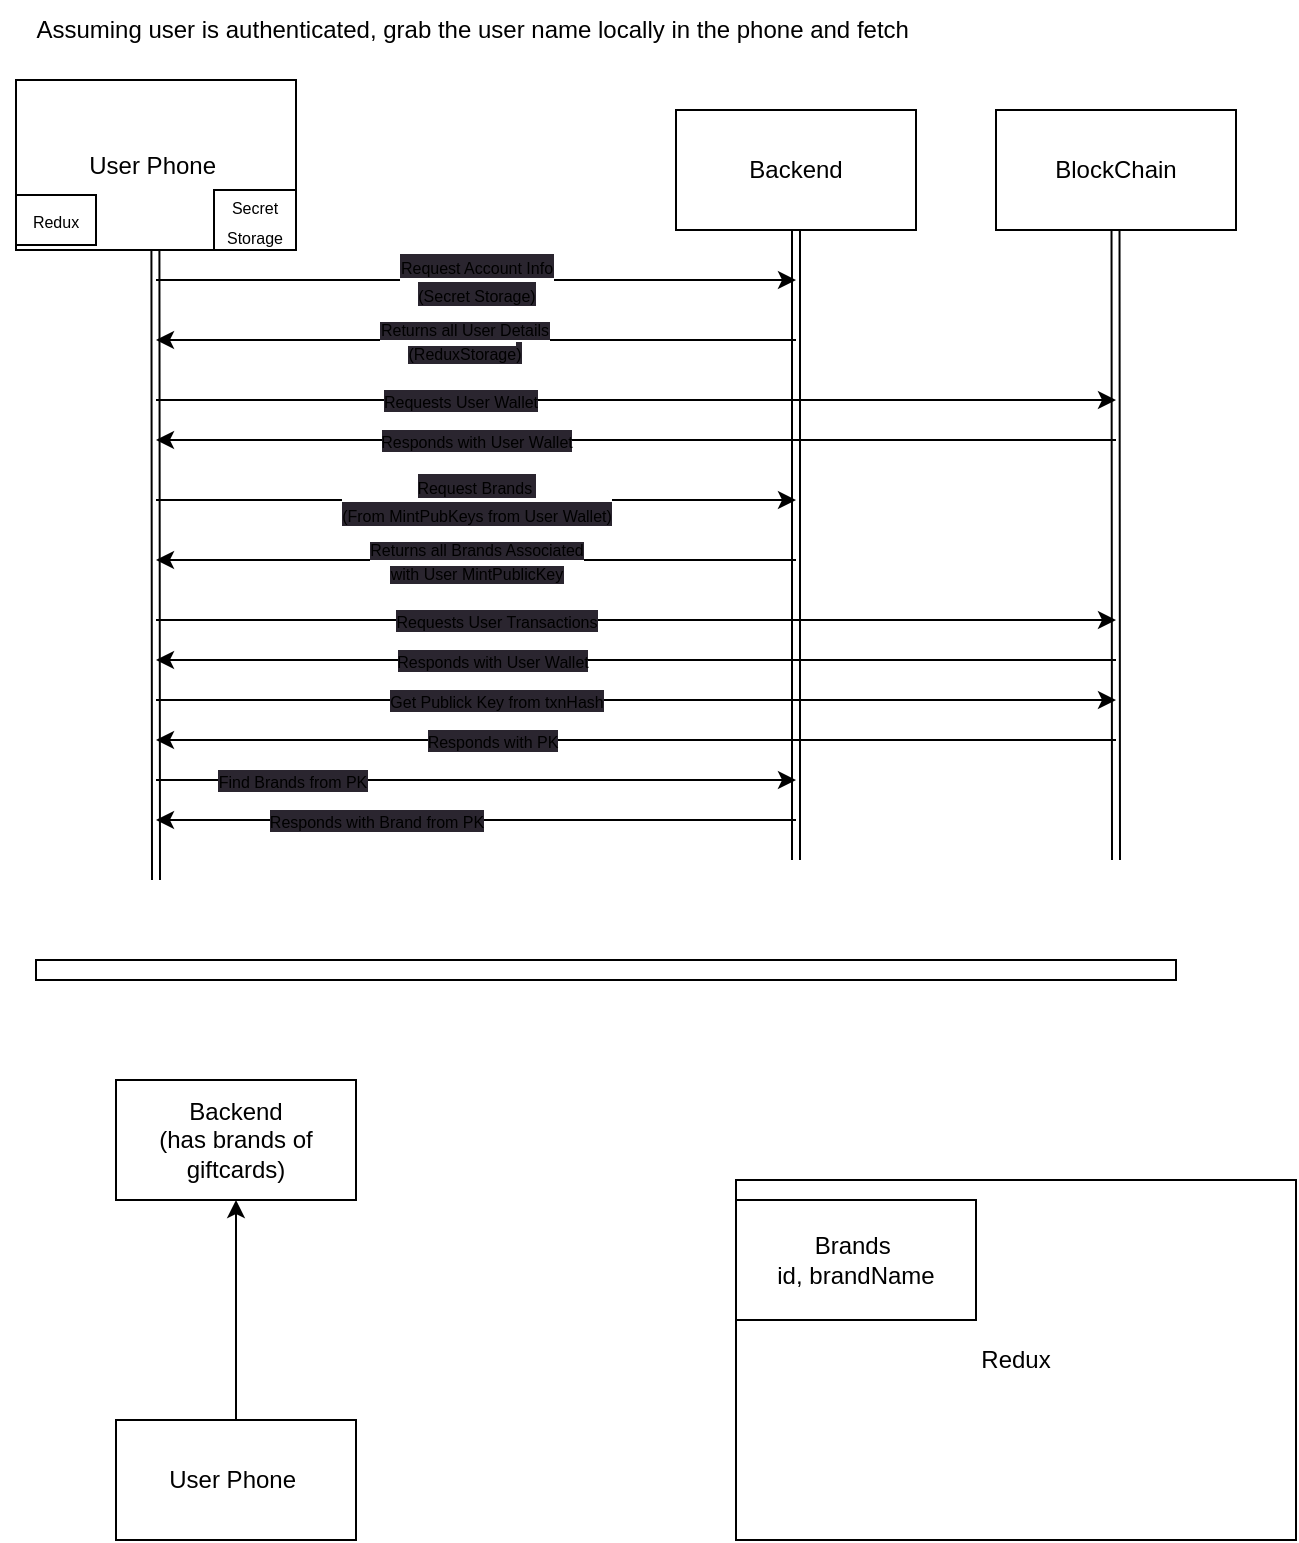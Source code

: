 <mxfile>
    <diagram id="hKQCdUok9aY4Uddecvr5" name="Page-1">
        <mxGraphModel dx="731" dy="626" grid="1" gridSize="10" guides="1" tooltips="1" connect="1" arrows="1" fold="1" page="1" pageScale="1" pageWidth="850" pageHeight="1100" math="0" shadow="0">
            <root>
                <mxCell id="0"/>
                <mxCell id="1" parent="0"/>
                <mxCell id="2" value="BlockChain" style="whiteSpace=wrap;html=1;" parent="1" vertex="1">
                    <mxGeometry x="510" y="85" width="120" height="60" as="geometry"/>
                </mxCell>
                <mxCell id="13" style="edgeStyle=none;html=1;" parent="1" source="3" target="12" edge="1">
                    <mxGeometry relative="1" as="geometry"/>
                </mxCell>
                <mxCell id="18" style="edgeStyle=none;html=1;entryX=0;entryY=0.5;entryDx=0;entryDy=0;" parent="1" source="3" target="17" edge="1">
                    <mxGeometry relative="1" as="geometry"/>
                </mxCell>
                <mxCell id="32" value="&lt;span style=&quot;background-color: rgb(42, 37, 47);&quot;&gt;&lt;font style=&quot;&quot;&gt;&lt;font style=&quot;font-size: 8px;&quot;&gt;Request Account Info&lt;br&gt;(Secret Storage)&lt;/font&gt;&lt;br&gt;&lt;/font&gt;&lt;/span&gt;" style="html=1;" parent="1" edge="1">
                    <mxGeometry relative="1" as="geometry">
                        <mxPoint x="410" y="170" as="targetPoint"/>
                        <mxPoint x="90" y="170" as="sourcePoint"/>
                        <Array as="points"/>
                        <mxPoint as="offset"/>
                    </mxGeometry>
                </mxCell>
                <mxCell id="3" value="User Phone&amp;nbsp;" style="whiteSpace=wrap;html=1;" parent="1" vertex="1">
                    <mxGeometry x="20" y="70" width="140" height="85" as="geometry"/>
                </mxCell>
                <mxCell id="30" style="edgeStyle=none;html=1;shape=link;" parent="1" source="4" edge="1">
                    <mxGeometry relative="1" as="geometry">
                        <mxPoint x="410" y="460" as="targetPoint"/>
                    </mxGeometry>
                </mxCell>
                <mxCell id="4" value="Backend&lt;br&gt;" style="whiteSpace=wrap;html=1;" parent="1" vertex="1">
                    <mxGeometry x="350" y="85" width="120" height="60" as="geometry"/>
                </mxCell>
                <mxCell id="11" value="Assuming user is authenticated, grab the user name locally in the phone and fetch&amp;nbsp;" style="text;strokeColor=none;align=center;fillColor=none;html=1;verticalAlign=middle;whiteSpace=wrap;rounded=0;" parent="1" vertex="1">
                    <mxGeometry x="20" y="30" width="460" height="30" as="geometry"/>
                </mxCell>
                <mxCell id="12" value="&lt;font style=&quot;font-size: 8px;&quot;&gt;Secret Storage&lt;/font&gt;" style="whiteSpace=wrap;html=1;" parent="1" vertex="1">
                    <mxGeometry x="119" y="125" width="41" height="30" as="geometry"/>
                </mxCell>
                <mxCell id="17" value="&lt;font style=&quot;font-size: 8px;&quot;&gt;Redux&lt;/font&gt;" style="whiteSpace=wrap;html=1;" parent="1" vertex="1">
                    <mxGeometry x="20" y="127.5" width="40" height="25" as="geometry"/>
                </mxCell>
                <mxCell id="27" style="edgeStyle=none;html=1;entryX=0.5;entryY=1;entryDx=0;entryDy=0;" parent="1" source="20" target="25" edge="1">
                    <mxGeometry relative="1" as="geometry"/>
                </mxCell>
                <mxCell id="20" value="User Phone&amp;nbsp;" style="whiteSpace=wrap;html=1;" parent="1" vertex="1">
                    <mxGeometry x="70" y="740" width="120" height="60" as="geometry"/>
                </mxCell>
                <mxCell id="24" value="" style="whiteSpace=wrap;html=1;" parent="1" vertex="1">
                    <mxGeometry x="30" y="510" width="570" height="10" as="geometry"/>
                </mxCell>
                <mxCell id="25" value="Backend &lt;br&gt;(has brands of giftcards)" style="whiteSpace=wrap;html=1;" parent="1" vertex="1">
                    <mxGeometry x="70" y="570" width="120" height="60" as="geometry"/>
                </mxCell>
                <mxCell id="26" value="Redux" style="whiteSpace=wrap;html=1;" parent="1" vertex="1">
                    <mxGeometry x="380" y="620" width="280" height="180" as="geometry"/>
                </mxCell>
                <mxCell id="28" value="Brands&amp;nbsp;&lt;br&gt;id, brandName" style="whiteSpace=wrap;html=1;" parent="1" vertex="1">
                    <mxGeometry x="380" y="630" width="120" height="60" as="geometry"/>
                </mxCell>
                <mxCell id="31" style="edgeStyle=none;html=1;shape=link;" parent="1" edge="1">
                    <mxGeometry relative="1" as="geometry">
                        <mxPoint x="570" y="460" as="targetPoint"/>
                        <mxPoint x="569.76" y="145" as="sourcePoint"/>
                    </mxGeometry>
                </mxCell>
                <mxCell id="33" style="html=1;" parent="1" edge="1">
                    <mxGeometry relative="1" as="geometry">
                        <mxPoint x="90" y="200" as="targetPoint"/>
                        <mxPoint x="410" y="200" as="sourcePoint"/>
                    </mxGeometry>
                </mxCell>
                <mxCell id="35" value="&lt;font style=&quot;font-size: 8px;&quot;&gt;&lt;span style=&quot;background-color: rgb(42, 37, 47);&quot;&gt;Returns all User Details&lt;br&gt;(&lt;/span&gt;&lt;span style=&quot;background-color: rgb(42, 37, 47);&quot;&gt;ReduxStorage&lt;/span&gt;&lt;/font&gt;&lt;span style=&quot;background-color: rgb(42, 37, 47);&quot;&gt;&lt;font style=&quot;font-size: 8px;&quot;&gt;)&lt;/font&gt;&lt;br&gt;&lt;/span&gt;" style="edgeLabel;html=1;align=center;verticalAlign=middle;resizable=0;points=[];fontSize=10;" parent="33" vertex="1" connectable="0">
                    <mxGeometry x="0.275" relative="1" as="geometry">
                        <mxPoint x="38" as="offset"/>
                    </mxGeometry>
                </mxCell>
                <mxCell id="36" style="edgeStyle=none;html=1;shape=link;" parent="1" edge="1">
                    <mxGeometry relative="1" as="geometry">
                        <mxPoint x="90" y="470" as="targetPoint"/>
                        <mxPoint x="89.71" y="155" as="sourcePoint"/>
                    </mxGeometry>
                </mxCell>
                <mxCell id="38" style="html=1;" parent="1" edge="1">
                    <mxGeometry relative="1" as="geometry">
                        <mxPoint x="570" y="230" as="targetPoint"/>
                        <mxPoint x="90" y="230" as="sourcePoint"/>
                    </mxGeometry>
                </mxCell>
                <mxCell id="39" value="&lt;span style=&quot;background-color: rgb(42, 37, 47);&quot;&gt;&lt;span style=&quot;font-size: 8px;&quot;&gt;Requests User Wallet&lt;/span&gt;&lt;br&gt;&lt;/span&gt;" style="edgeLabel;html=1;align=center;verticalAlign=middle;resizable=0;points=[];fontSize=10;" parent="38" vertex="1" connectable="0">
                    <mxGeometry x="0.275" relative="1" as="geometry">
                        <mxPoint x="-154" as="offset"/>
                    </mxGeometry>
                </mxCell>
                <mxCell id="40" style="html=1;" parent="1" edge="1">
                    <mxGeometry relative="1" as="geometry">
                        <mxPoint x="90" y="250" as="targetPoint"/>
                        <mxPoint x="570" y="250" as="sourcePoint"/>
                    </mxGeometry>
                </mxCell>
                <mxCell id="41" value="&lt;span style=&quot;background-color: rgb(42, 37, 47);&quot;&gt;&lt;span style=&quot;font-size: 8px;&quot;&gt;Responds with User Wallet&lt;/span&gt;&lt;br&gt;&lt;/span&gt;" style="edgeLabel;html=1;align=center;verticalAlign=middle;resizable=0;points=[];fontSize=10;" parent="40" vertex="1" connectable="0">
                    <mxGeometry x="0.275" relative="1" as="geometry">
                        <mxPoint x="-14" as="offset"/>
                    </mxGeometry>
                </mxCell>
                <mxCell id="42" style="html=1;" parent="1" edge="1">
                    <mxGeometry relative="1" as="geometry">
                        <mxPoint x="570" y="340" as="targetPoint"/>
                        <mxPoint x="90" y="340" as="sourcePoint"/>
                    </mxGeometry>
                </mxCell>
                <mxCell id="43" value="&lt;span style=&quot;background-color: rgb(42, 37, 47);&quot;&gt;&lt;span style=&quot;font-size: 8px;&quot;&gt;Requests User Transactions&lt;/span&gt;&lt;br&gt;&lt;/span&gt;" style="edgeLabel;html=1;align=center;verticalAlign=middle;resizable=0;points=[];fontSize=10;" parent="42" vertex="1" connectable="0">
                    <mxGeometry x="0.275" relative="1" as="geometry">
                        <mxPoint x="-136" as="offset"/>
                    </mxGeometry>
                </mxCell>
                <mxCell id="46" style="html=1;" parent="1" edge="1">
                    <mxGeometry relative="1" as="geometry">
                        <mxPoint x="90" y="360" as="targetPoint"/>
                        <mxPoint x="570" y="360" as="sourcePoint"/>
                    </mxGeometry>
                </mxCell>
                <mxCell id="47" value="&lt;span style=&quot;background-color: rgb(42, 37, 47);&quot;&gt;&lt;span style=&quot;font-size: 8px;&quot;&gt;Responds with User Wallet&lt;/span&gt;&lt;br&gt;&lt;/span&gt;" style="edgeLabel;html=1;align=center;verticalAlign=middle;resizable=0;points=[];fontSize=10;" parent="46" vertex="1" connectable="0">
                    <mxGeometry x="0.275" relative="1" as="geometry">
                        <mxPoint x="-6" as="offset"/>
                    </mxGeometry>
                </mxCell>
                <mxCell id="48" value="&lt;span style=&quot;background-color: rgb(42, 37, 47);&quot;&gt;&lt;font style=&quot;&quot;&gt;&lt;font style=&quot;font-size: 8px;&quot;&gt;Request Brands&amp;nbsp;&lt;br&gt;(From MintPubKeys from User Wallet)&lt;/font&gt;&lt;br&gt;&lt;/font&gt;&lt;/span&gt;" style="html=1;" parent="1" edge="1">
                    <mxGeometry relative="1" as="geometry">
                        <mxPoint x="410" y="280" as="targetPoint"/>
                        <mxPoint x="90" y="280" as="sourcePoint"/>
                        <Array as="points"/>
                        <mxPoint as="offset"/>
                    </mxGeometry>
                </mxCell>
                <mxCell id="49" style="html=1;" parent="1" edge="1">
                    <mxGeometry relative="1" as="geometry">
                        <mxPoint x="90" y="310" as="targetPoint"/>
                        <mxPoint x="410" y="310" as="sourcePoint"/>
                    </mxGeometry>
                </mxCell>
                <mxCell id="50" value="&lt;font style=&quot;font-size: 8px;&quot;&gt;&lt;span style=&quot;background-color: rgb(42, 37, 47);&quot;&gt;Returns all Brands Associated &lt;br&gt;with User MintPublicKey&lt;/span&gt;&lt;/font&gt;&lt;span style=&quot;background-color: rgb(42, 37, 47);&quot;&gt;&lt;br&gt;&lt;/span&gt;" style="edgeLabel;html=1;align=center;verticalAlign=middle;resizable=0;points=[];fontSize=10;" parent="49" vertex="1" connectable="0">
                    <mxGeometry x="0.275" relative="1" as="geometry">
                        <mxPoint x="44" as="offset"/>
                    </mxGeometry>
                </mxCell>
                <mxCell id="51" style="html=1;" edge="1" parent="1">
                    <mxGeometry relative="1" as="geometry">
                        <mxPoint x="570" y="380" as="targetPoint"/>
                        <mxPoint x="90" y="380" as="sourcePoint"/>
                    </mxGeometry>
                </mxCell>
                <mxCell id="52" value="&lt;span style=&quot;background-color: rgb(42, 37, 47);&quot;&gt;&lt;span style=&quot;font-size: 8px;&quot;&gt;Get Publick Key from txnHash&lt;/span&gt;&lt;br&gt;&lt;/span&gt;" style="edgeLabel;html=1;align=center;verticalAlign=middle;resizable=0;points=[];fontSize=10;" vertex="1" connectable="0" parent="51">
                    <mxGeometry x="0.275" relative="1" as="geometry">
                        <mxPoint x="-136" as="offset"/>
                    </mxGeometry>
                </mxCell>
                <mxCell id="53" style="html=1;" edge="1" parent="1">
                    <mxGeometry relative="1" as="geometry">
                        <mxPoint x="90" y="400" as="targetPoint"/>
                        <mxPoint x="570" y="400" as="sourcePoint"/>
                    </mxGeometry>
                </mxCell>
                <mxCell id="54" value="&lt;span style=&quot;background-color: rgb(42, 37, 47);&quot;&gt;&lt;span style=&quot;font-size: 8px;&quot;&gt;Responds with PK&lt;/span&gt;&lt;br&gt;&lt;/span&gt;" style="edgeLabel;html=1;align=center;verticalAlign=middle;resizable=0;points=[];fontSize=10;" vertex="1" connectable="0" parent="53">
                    <mxGeometry x="0.275" relative="1" as="geometry">
                        <mxPoint x="-6" as="offset"/>
                    </mxGeometry>
                </mxCell>
                <mxCell id="55" style="html=1;" edge="1" parent="1">
                    <mxGeometry relative="1" as="geometry">
                        <mxPoint x="410" y="420" as="targetPoint"/>
                        <mxPoint x="90" y="420" as="sourcePoint"/>
                    </mxGeometry>
                </mxCell>
                <mxCell id="56" value="&lt;span style=&quot;background-color: rgb(42, 37, 47);&quot;&gt;&lt;span style=&quot;font-size: 8px;&quot;&gt;Find Brands from PK&lt;/span&gt;&lt;br&gt;&lt;/span&gt;" style="edgeLabel;html=1;align=center;verticalAlign=middle;resizable=0;points=[];fontSize=10;" vertex="1" connectable="0" parent="55">
                    <mxGeometry x="0.275" relative="1" as="geometry">
                        <mxPoint x="-136" as="offset"/>
                    </mxGeometry>
                </mxCell>
                <mxCell id="57" style="html=1;" edge="1" parent="1">
                    <mxGeometry relative="1" as="geometry">
                        <mxPoint x="90" y="440" as="targetPoint"/>
                        <mxPoint x="410" y="440" as="sourcePoint"/>
                    </mxGeometry>
                </mxCell>
                <mxCell id="58" value="&lt;span style=&quot;background-color: rgb(42, 37, 47);&quot;&gt;&lt;span style=&quot;font-size: 8px;&quot;&gt;Responds with Brand from PK&lt;/span&gt;&lt;br&gt;&lt;/span&gt;" style="edgeLabel;html=1;align=center;verticalAlign=middle;resizable=0;points=[];fontSize=10;" vertex="1" connectable="0" parent="57">
                    <mxGeometry x="0.275" relative="1" as="geometry">
                        <mxPoint x="-6" as="offset"/>
                    </mxGeometry>
                </mxCell>
            </root>
        </mxGraphModel>
    </diagram>
</mxfile>